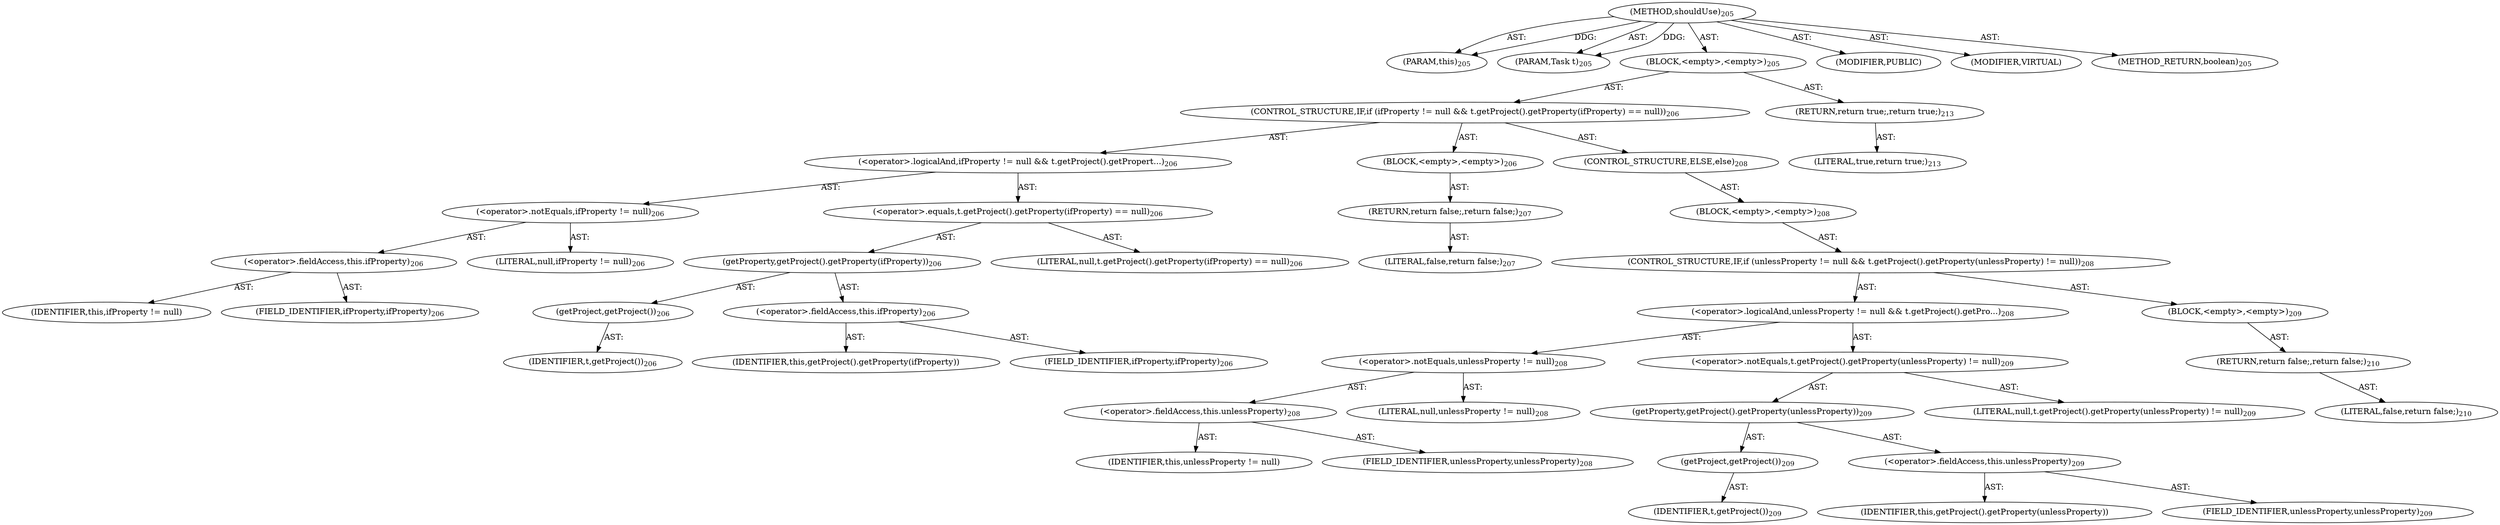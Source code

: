 digraph "shouldUse" {  
"111669149707" [label = <(METHOD,shouldUse)<SUB>205</SUB>> ]
"115964117012" [label = <(PARAM,this)<SUB>205</SUB>> ]
"115964117013" [label = <(PARAM,Task t)<SUB>205</SUB>> ]
"25769803791" [label = <(BLOCK,&lt;empty&gt;,&lt;empty&gt;)<SUB>205</SUB>> ]
"47244640260" [label = <(CONTROL_STRUCTURE,IF,if (ifProperty != null &amp;&amp; t.getProject().getProperty(ifProperty) == null))<SUB>206</SUB>> ]
"30064771098" [label = <(&lt;operator&gt;.logicalAnd,ifProperty != null &amp;&amp; t.getProject().getPropert...)<SUB>206</SUB>> ]
"30064771099" [label = <(&lt;operator&gt;.notEquals,ifProperty != null)<SUB>206</SUB>> ]
"30064771100" [label = <(&lt;operator&gt;.fieldAccess,this.ifProperty)<SUB>206</SUB>> ]
"68719476761" [label = <(IDENTIFIER,this,ifProperty != null)> ]
"55834574858" [label = <(FIELD_IDENTIFIER,ifProperty,ifProperty)<SUB>206</SUB>> ]
"90194313223" [label = <(LITERAL,null,ifProperty != null)<SUB>206</SUB>> ]
"30064771101" [label = <(&lt;operator&gt;.equals,t.getProject().getProperty(ifProperty) == null)<SUB>206</SUB>> ]
"30064771102" [label = <(getProperty,getProject().getProperty(ifProperty))<SUB>206</SUB>> ]
"30064771103" [label = <(getProject,getProject())<SUB>206</SUB>> ]
"68719476762" [label = <(IDENTIFIER,t,getProject())<SUB>206</SUB>> ]
"30064771104" [label = <(&lt;operator&gt;.fieldAccess,this.ifProperty)<SUB>206</SUB>> ]
"68719476763" [label = <(IDENTIFIER,this,getProject().getProperty(ifProperty))> ]
"55834574859" [label = <(FIELD_IDENTIFIER,ifProperty,ifProperty)<SUB>206</SUB>> ]
"90194313224" [label = <(LITERAL,null,t.getProject().getProperty(ifProperty) == null)<SUB>206</SUB>> ]
"25769803792" [label = <(BLOCK,&lt;empty&gt;,&lt;empty&gt;)<SUB>206</SUB>> ]
"146028888067" [label = <(RETURN,return false;,return false;)<SUB>207</SUB>> ]
"90194313225" [label = <(LITERAL,false,return false;)<SUB>207</SUB>> ]
"47244640261" [label = <(CONTROL_STRUCTURE,ELSE,else)<SUB>208</SUB>> ]
"25769803793" [label = <(BLOCK,&lt;empty&gt;,&lt;empty&gt;)<SUB>208</SUB>> ]
"47244640262" [label = <(CONTROL_STRUCTURE,IF,if (unlessProperty != null &amp;&amp; t.getProject().getProperty(unlessProperty) != null))<SUB>208</SUB>> ]
"30064771105" [label = <(&lt;operator&gt;.logicalAnd,unlessProperty != null &amp;&amp; t.getProject().getPro...)<SUB>208</SUB>> ]
"30064771106" [label = <(&lt;operator&gt;.notEquals,unlessProperty != null)<SUB>208</SUB>> ]
"30064771107" [label = <(&lt;operator&gt;.fieldAccess,this.unlessProperty)<SUB>208</SUB>> ]
"68719476764" [label = <(IDENTIFIER,this,unlessProperty != null)> ]
"55834574860" [label = <(FIELD_IDENTIFIER,unlessProperty,unlessProperty)<SUB>208</SUB>> ]
"90194313226" [label = <(LITERAL,null,unlessProperty != null)<SUB>208</SUB>> ]
"30064771108" [label = <(&lt;operator&gt;.notEquals,t.getProject().getProperty(unlessProperty) != null)<SUB>209</SUB>> ]
"30064771109" [label = <(getProperty,getProject().getProperty(unlessProperty))<SUB>209</SUB>> ]
"30064771110" [label = <(getProject,getProject())<SUB>209</SUB>> ]
"68719476765" [label = <(IDENTIFIER,t,getProject())<SUB>209</SUB>> ]
"30064771111" [label = <(&lt;operator&gt;.fieldAccess,this.unlessProperty)<SUB>209</SUB>> ]
"68719476766" [label = <(IDENTIFIER,this,getProject().getProperty(unlessProperty))> ]
"55834574861" [label = <(FIELD_IDENTIFIER,unlessProperty,unlessProperty)<SUB>209</SUB>> ]
"90194313227" [label = <(LITERAL,null,t.getProject().getProperty(unlessProperty) != null)<SUB>209</SUB>> ]
"25769803794" [label = <(BLOCK,&lt;empty&gt;,&lt;empty&gt;)<SUB>209</SUB>> ]
"146028888068" [label = <(RETURN,return false;,return false;)<SUB>210</SUB>> ]
"90194313228" [label = <(LITERAL,false,return false;)<SUB>210</SUB>> ]
"146028888069" [label = <(RETURN,return true;,return true;)<SUB>213</SUB>> ]
"90194313229" [label = <(LITERAL,true,return true;)<SUB>213</SUB>> ]
"133143986203" [label = <(MODIFIER,PUBLIC)> ]
"133143986204" [label = <(MODIFIER,VIRTUAL)> ]
"128849018891" [label = <(METHOD_RETURN,boolean)<SUB>205</SUB>> ]
  "111669149707" -> "115964117012"  [ label = "AST: "] 
  "111669149707" -> "115964117013"  [ label = "AST: "] 
  "111669149707" -> "25769803791"  [ label = "AST: "] 
  "111669149707" -> "133143986203"  [ label = "AST: "] 
  "111669149707" -> "133143986204"  [ label = "AST: "] 
  "111669149707" -> "128849018891"  [ label = "AST: "] 
  "25769803791" -> "47244640260"  [ label = "AST: "] 
  "25769803791" -> "146028888069"  [ label = "AST: "] 
  "47244640260" -> "30064771098"  [ label = "AST: "] 
  "47244640260" -> "25769803792"  [ label = "AST: "] 
  "47244640260" -> "47244640261"  [ label = "AST: "] 
  "30064771098" -> "30064771099"  [ label = "AST: "] 
  "30064771098" -> "30064771101"  [ label = "AST: "] 
  "30064771099" -> "30064771100"  [ label = "AST: "] 
  "30064771099" -> "90194313223"  [ label = "AST: "] 
  "30064771100" -> "68719476761"  [ label = "AST: "] 
  "30064771100" -> "55834574858"  [ label = "AST: "] 
  "30064771101" -> "30064771102"  [ label = "AST: "] 
  "30064771101" -> "90194313224"  [ label = "AST: "] 
  "30064771102" -> "30064771103"  [ label = "AST: "] 
  "30064771102" -> "30064771104"  [ label = "AST: "] 
  "30064771103" -> "68719476762"  [ label = "AST: "] 
  "30064771104" -> "68719476763"  [ label = "AST: "] 
  "30064771104" -> "55834574859"  [ label = "AST: "] 
  "25769803792" -> "146028888067"  [ label = "AST: "] 
  "146028888067" -> "90194313225"  [ label = "AST: "] 
  "47244640261" -> "25769803793"  [ label = "AST: "] 
  "25769803793" -> "47244640262"  [ label = "AST: "] 
  "47244640262" -> "30064771105"  [ label = "AST: "] 
  "47244640262" -> "25769803794"  [ label = "AST: "] 
  "30064771105" -> "30064771106"  [ label = "AST: "] 
  "30064771105" -> "30064771108"  [ label = "AST: "] 
  "30064771106" -> "30064771107"  [ label = "AST: "] 
  "30064771106" -> "90194313226"  [ label = "AST: "] 
  "30064771107" -> "68719476764"  [ label = "AST: "] 
  "30064771107" -> "55834574860"  [ label = "AST: "] 
  "30064771108" -> "30064771109"  [ label = "AST: "] 
  "30064771108" -> "90194313227"  [ label = "AST: "] 
  "30064771109" -> "30064771110"  [ label = "AST: "] 
  "30064771109" -> "30064771111"  [ label = "AST: "] 
  "30064771110" -> "68719476765"  [ label = "AST: "] 
  "30064771111" -> "68719476766"  [ label = "AST: "] 
  "30064771111" -> "55834574861"  [ label = "AST: "] 
  "25769803794" -> "146028888068"  [ label = "AST: "] 
  "146028888068" -> "90194313228"  [ label = "AST: "] 
  "146028888069" -> "90194313229"  [ label = "AST: "] 
  "111669149707" -> "115964117012"  [ label = "DDG: "] 
  "111669149707" -> "115964117013"  [ label = "DDG: "] 
}
